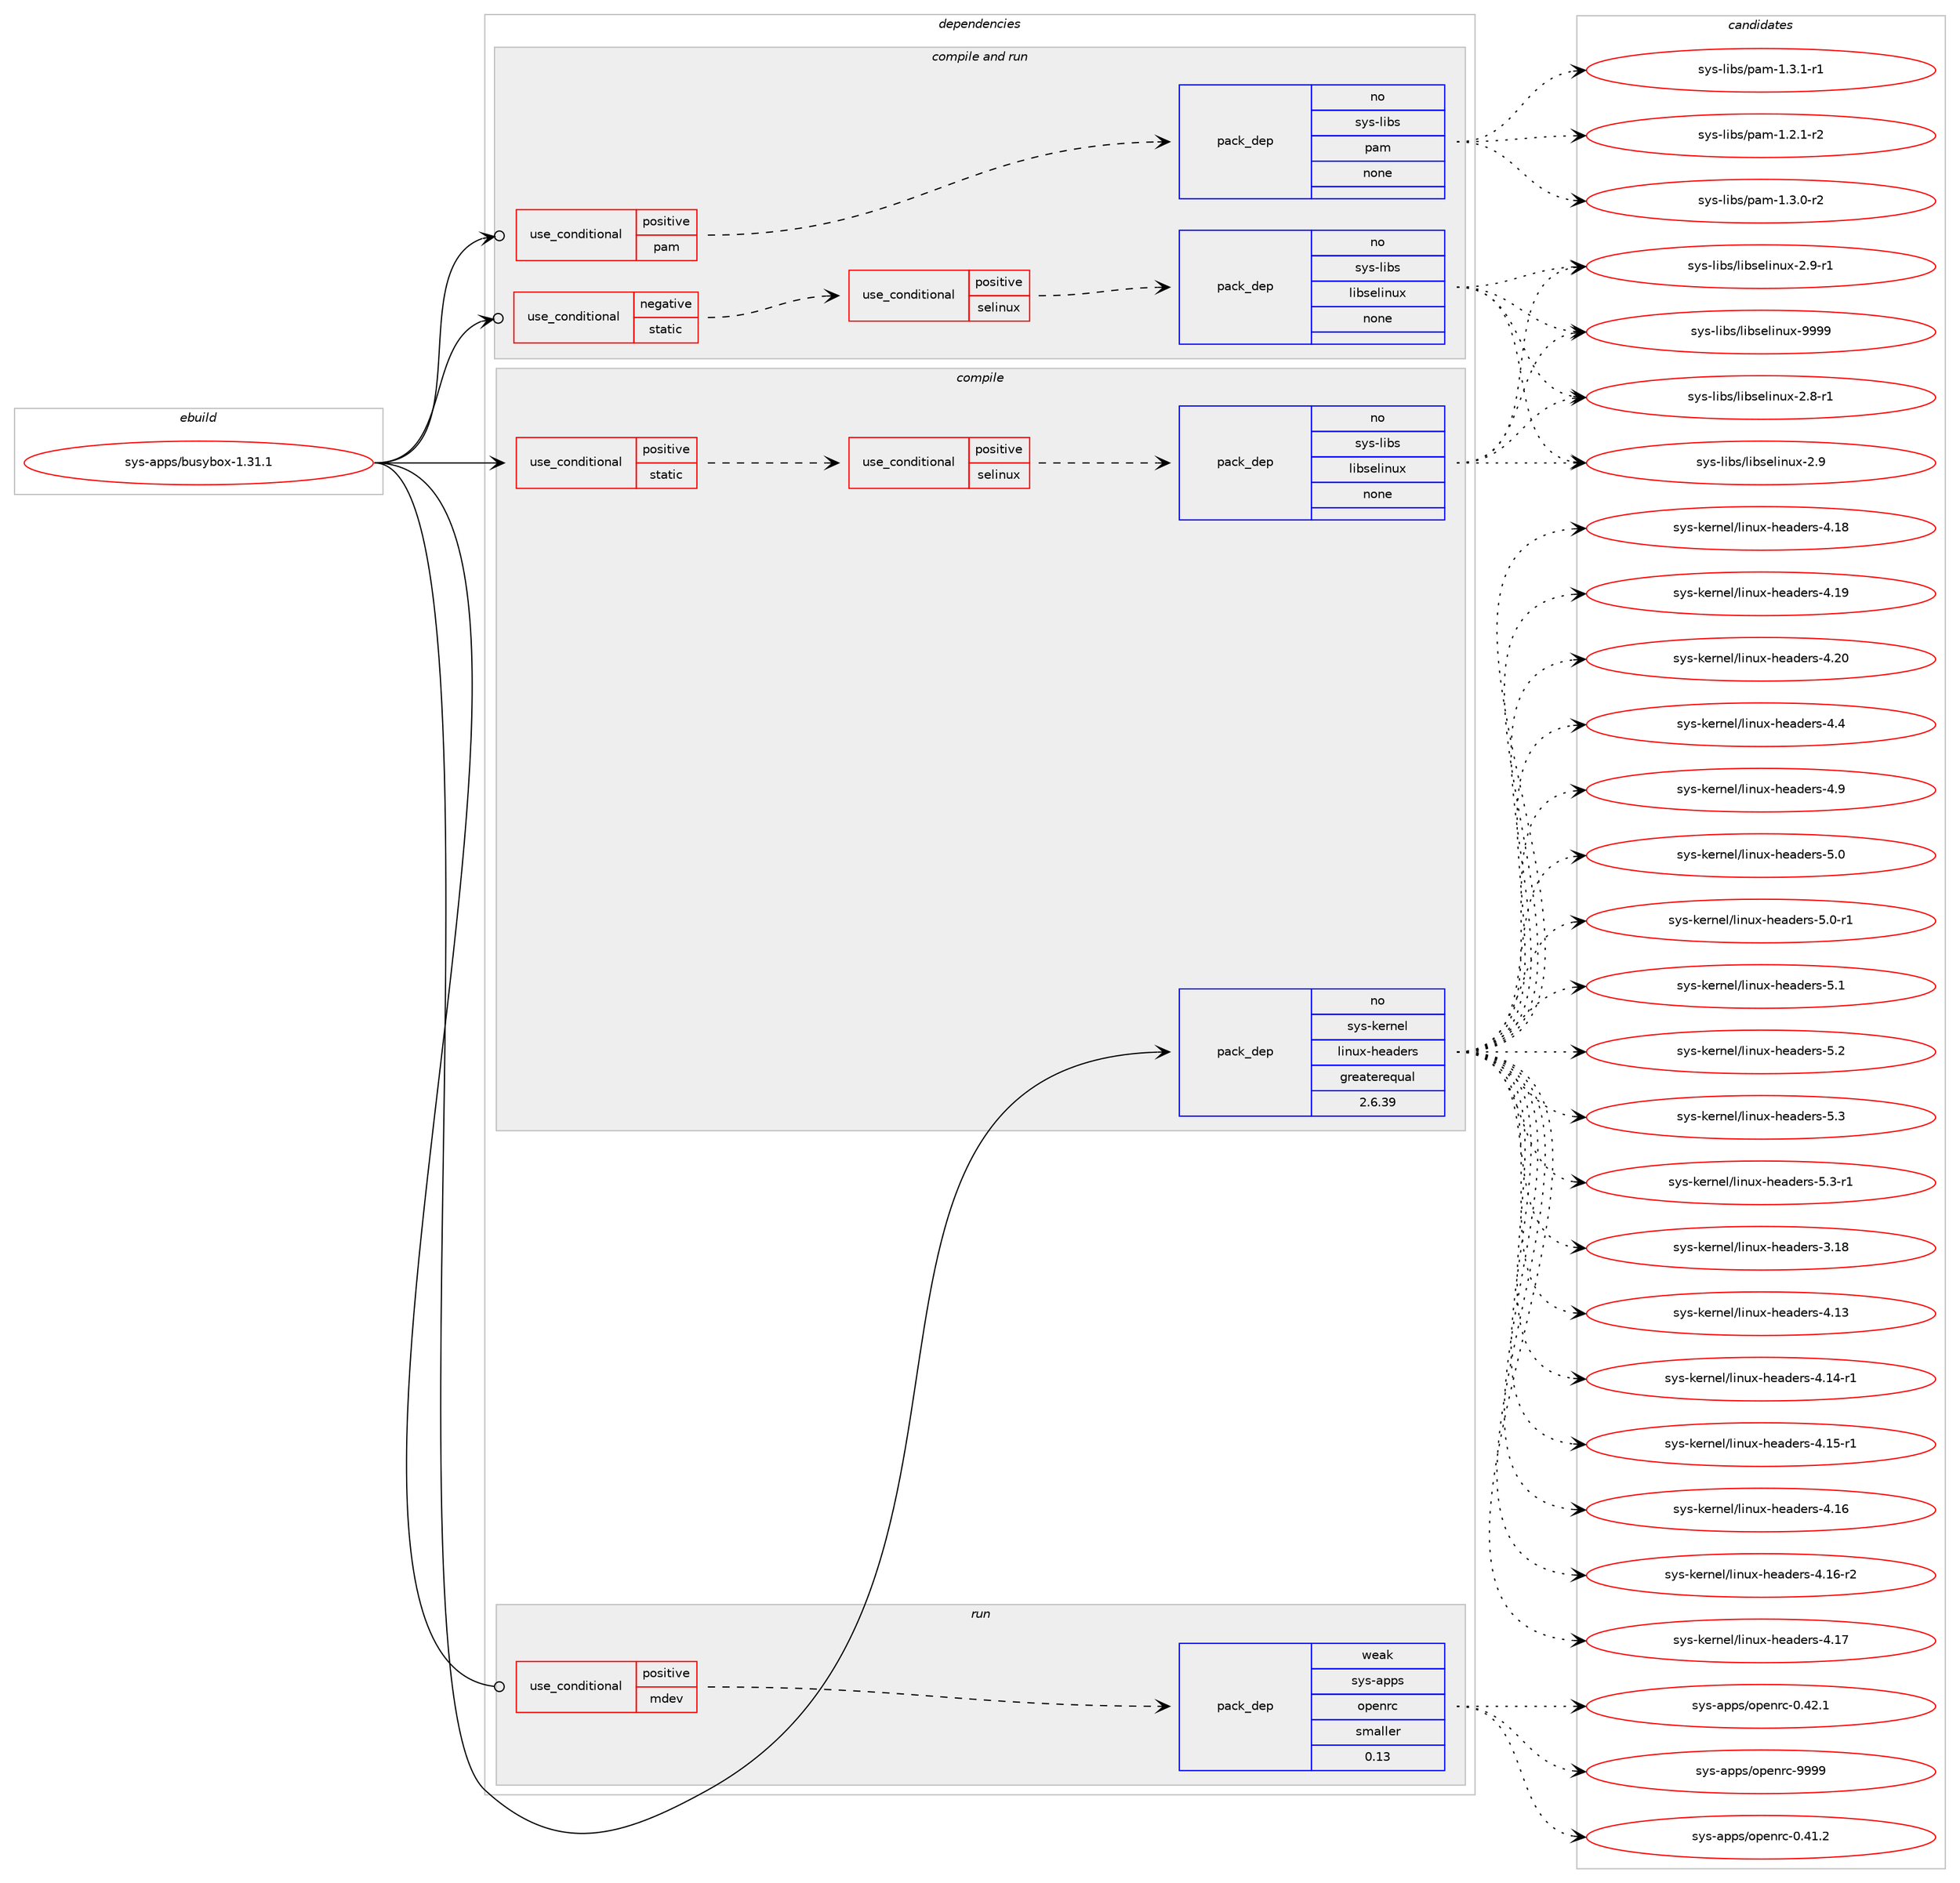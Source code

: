 digraph prolog {

# *************
# Graph options
# *************

newrank=true;
concentrate=true;
compound=true;
graph [rankdir=LR,fontname=Helvetica,fontsize=10,ranksep=1.5];#, ranksep=2.5, nodesep=0.2];
edge  [arrowhead=vee];
node  [fontname=Helvetica,fontsize=10];

# **********
# The ebuild
# **********

subgraph cluster_leftcol {
color=gray;
rank=same;
label=<<i>ebuild</i>>;
id [label="sys-apps/busybox-1.31.1", color=red, width=4, href="../sys-apps/busybox-1.31.1.svg"];
}

# ****************
# The dependencies
# ****************

subgraph cluster_midcol {
color=gray;
label=<<i>dependencies</i>>;
subgraph cluster_compile {
fillcolor="#eeeeee";
style=filled;
label=<<i>compile</i>>;
subgraph cond210289 {
dependency873782 [label=<<TABLE BORDER="0" CELLBORDER="1" CELLSPACING="0" CELLPADDING="4"><TR><TD ROWSPAN="3" CELLPADDING="10">use_conditional</TD></TR><TR><TD>positive</TD></TR><TR><TD>static</TD></TR></TABLE>>, shape=none, color=red];
subgraph cond210290 {
dependency873783 [label=<<TABLE BORDER="0" CELLBORDER="1" CELLSPACING="0" CELLPADDING="4"><TR><TD ROWSPAN="3" CELLPADDING="10">use_conditional</TD></TR><TR><TD>positive</TD></TR><TR><TD>selinux</TD></TR></TABLE>>, shape=none, color=red];
subgraph pack648184 {
dependency873784 [label=<<TABLE BORDER="0" CELLBORDER="1" CELLSPACING="0" CELLPADDING="4" WIDTH="220"><TR><TD ROWSPAN="6" CELLPADDING="30">pack_dep</TD></TR><TR><TD WIDTH="110">no</TD></TR><TR><TD>sys-libs</TD></TR><TR><TD>libselinux</TD></TR><TR><TD>none</TD></TR><TR><TD></TD></TR></TABLE>>, shape=none, color=blue];
}
dependency873783:e -> dependency873784:w [weight=20,style="dashed",arrowhead="vee"];
}
dependency873782:e -> dependency873783:w [weight=20,style="dashed",arrowhead="vee"];
}
id:e -> dependency873782:w [weight=20,style="solid",arrowhead="vee"];
subgraph pack648185 {
dependency873785 [label=<<TABLE BORDER="0" CELLBORDER="1" CELLSPACING="0" CELLPADDING="4" WIDTH="220"><TR><TD ROWSPAN="6" CELLPADDING="30">pack_dep</TD></TR><TR><TD WIDTH="110">no</TD></TR><TR><TD>sys-kernel</TD></TR><TR><TD>linux-headers</TD></TR><TR><TD>greaterequal</TD></TR><TR><TD>2.6.39</TD></TR></TABLE>>, shape=none, color=blue];
}
id:e -> dependency873785:w [weight=20,style="solid",arrowhead="vee"];
}
subgraph cluster_compileandrun {
fillcolor="#eeeeee";
style=filled;
label=<<i>compile and run</i>>;
subgraph cond210291 {
dependency873786 [label=<<TABLE BORDER="0" CELLBORDER="1" CELLSPACING="0" CELLPADDING="4"><TR><TD ROWSPAN="3" CELLPADDING="10">use_conditional</TD></TR><TR><TD>negative</TD></TR><TR><TD>static</TD></TR></TABLE>>, shape=none, color=red];
subgraph cond210292 {
dependency873787 [label=<<TABLE BORDER="0" CELLBORDER="1" CELLSPACING="0" CELLPADDING="4"><TR><TD ROWSPAN="3" CELLPADDING="10">use_conditional</TD></TR><TR><TD>positive</TD></TR><TR><TD>selinux</TD></TR></TABLE>>, shape=none, color=red];
subgraph pack648186 {
dependency873788 [label=<<TABLE BORDER="0" CELLBORDER="1" CELLSPACING="0" CELLPADDING="4" WIDTH="220"><TR><TD ROWSPAN="6" CELLPADDING="30">pack_dep</TD></TR><TR><TD WIDTH="110">no</TD></TR><TR><TD>sys-libs</TD></TR><TR><TD>libselinux</TD></TR><TR><TD>none</TD></TR><TR><TD></TD></TR></TABLE>>, shape=none, color=blue];
}
dependency873787:e -> dependency873788:w [weight=20,style="dashed",arrowhead="vee"];
}
dependency873786:e -> dependency873787:w [weight=20,style="dashed",arrowhead="vee"];
}
id:e -> dependency873786:w [weight=20,style="solid",arrowhead="odotvee"];
subgraph cond210293 {
dependency873789 [label=<<TABLE BORDER="0" CELLBORDER="1" CELLSPACING="0" CELLPADDING="4"><TR><TD ROWSPAN="3" CELLPADDING="10">use_conditional</TD></TR><TR><TD>positive</TD></TR><TR><TD>pam</TD></TR></TABLE>>, shape=none, color=red];
subgraph pack648187 {
dependency873790 [label=<<TABLE BORDER="0" CELLBORDER="1" CELLSPACING="0" CELLPADDING="4" WIDTH="220"><TR><TD ROWSPAN="6" CELLPADDING="30">pack_dep</TD></TR><TR><TD WIDTH="110">no</TD></TR><TR><TD>sys-libs</TD></TR><TR><TD>pam</TD></TR><TR><TD>none</TD></TR><TR><TD></TD></TR></TABLE>>, shape=none, color=blue];
}
dependency873789:e -> dependency873790:w [weight=20,style="dashed",arrowhead="vee"];
}
id:e -> dependency873789:w [weight=20,style="solid",arrowhead="odotvee"];
}
subgraph cluster_run {
fillcolor="#eeeeee";
style=filled;
label=<<i>run</i>>;
subgraph cond210294 {
dependency873791 [label=<<TABLE BORDER="0" CELLBORDER="1" CELLSPACING="0" CELLPADDING="4"><TR><TD ROWSPAN="3" CELLPADDING="10">use_conditional</TD></TR><TR><TD>positive</TD></TR><TR><TD>mdev</TD></TR></TABLE>>, shape=none, color=red];
subgraph pack648188 {
dependency873792 [label=<<TABLE BORDER="0" CELLBORDER="1" CELLSPACING="0" CELLPADDING="4" WIDTH="220"><TR><TD ROWSPAN="6" CELLPADDING="30">pack_dep</TD></TR><TR><TD WIDTH="110">weak</TD></TR><TR><TD>sys-apps</TD></TR><TR><TD>openrc</TD></TR><TR><TD>smaller</TD></TR><TR><TD>0.13</TD></TR></TABLE>>, shape=none, color=blue];
}
dependency873791:e -> dependency873792:w [weight=20,style="dashed",arrowhead="vee"];
}
id:e -> dependency873791:w [weight=20,style="solid",arrowhead="odot"];
}
}

# **************
# The candidates
# **************

subgraph cluster_choices {
rank=same;
color=gray;
label=<<i>candidates</i>>;

subgraph choice648184 {
color=black;
nodesep=1;
choice11512111545108105981154710810598115101108105110117120455046564511449 [label="sys-libs/libselinux-2.8-r1", color=red, width=4,href="../sys-libs/libselinux-2.8-r1.svg"];
choice1151211154510810598115471081059811510110810511011712045504657 [label="sys-libs/libselinux-2.9", color=red, width=4,href="../sys-libs/libselinux-2.9.svg"];
choice11512111545108105981154710810598115101108105110117120455046574511449 [label="sys-libs/libselinux-2.9-r1", color=red, width=4,href="../sys-libs/libselinux-2.9-r1.svg"];
choice115121115451081059811547108105981151011081051101171204557575757 [label="sys-libs/libselinux-9999", color=red, width=4,href="../sys-libs/libselinux-9999.svg"];
dependency873784:e -> choice11512111545108105981154710810598115101108105110117120455046564511449:w [style=dotted,weight="100"];
dependency873784:e -> choice1151211154510810598115471081059811510110810511011712045504657:w [style=dotted,weight="100"];
dependency873784:e -> choice11512111545108105981154710810598115101108105110117120455046574511449:w [style=dotted,weight="100"];
dependency873784:e -> choice115121115451081059811547108105981151011081051101171204557575757:w [style=dotted,weight="100"];
}
subgraph choice648185 {
color=black;
nodesep=1;
choice115121115451071011141101011084710810511011712045104101971001011141154551464956 [label="sys-kernel/linux-headers-3.18", color=red, width=4,href="../sys-kernel/linux-headers-3.18.svg"];
choice115121115451071011141101011084710810511011712045104101971001011141154552464951 [label="sys-kernel/linux-headers-4.13", color=red, width=4,href="../sys-kernel/linux-headers-4.13.svg"];
choice1151211154510710111411010110847108105110117120451041019710010111411545524649524511449 [label="sys-kernel/linux-headers-4.14-r1", color=red, width=4,href="../sys-kernel/linux-headers-4.14-r1.svg"];
choice1151211154510710111411010110847108105110117120451041019710010111411545524649534511449 [label="sys-kernel/linux-headers-4.15-r1", color=red, width=4,href="../sys-kernel/linux-headers-4.15-r1.svg"];
choice115121115451071011141101011084710810511011712045104101971001011141154552464954 [label="sys-kernel/linux-headers-4.16", color=red, width=4,href="../sys-kernel/linux-headers-4.16.svg"];
choice1151211154510710111411010110847108105110117120451041019710010111411545524649544511450 [label="sys-kernel/linux-headers-4.16-r2", color=red, width=4,href="../sys-kernel/linux-headers-4.16-r2.svg"];
choice115121115451071011141101011084710810511011712045104101971001011141154552464955 [label="sys-kernel/linux-headers-4.17", color=red, width=4,href="../sys-kernel/linux-headers-4.17.svg"];
choice115121115451071011141101011084710810511011712045104101971001011141154552464956 [label="sys-kernel/linux-headers-4.18", color=red, width=4,href="../sys-kernel/linux-headers-4.18.svg"];
choice115121115451071011141101011084710810511011712045104101971001011141154552464957 [label="sys-kernel/linux-headers-4.19", color=red, width=4,href="../sys-kernel/linux-headers-4.19.svg"];
choice115121115451071011141101011084710810511011712045104101971001011141154552465048 [label="sys-kernel/linux-headers-4.20", color=red, width=4,href="../sys-kernel/linux-headers-4.20.svg"];
choice1151211154510710111411010110847108105110117120451041019710010111411545524652 [label="sys-kernel/linux-headers-4.4", color=red, width=4,href="../sys-kernel/linux-headers-4.4.svg"];
choice1151211154510710111411010110847108105110117120451041019710010111411545524657 [label="sys-kernel/linux-headers-4.9", color=red, width=4,href="../sys-kernel/linux-headers-4.9.svg"];
choice1151211154510710111411010110847108105110117120451041019710010111411545534648 [label="sys-kernel/linux-headers-5.0", color=red, width=4,href="../sys-kernel/linux-headers-5.0.svg"];
choice11512111545107101114110101108471081051101171204510410197100101114115455346484511449 [label="sys-kernel/linux-headers-5.0-r1", color=red, width=4,href="../sys-kernel/linux-headers-5.0-r1.svg"];
choice1151211154510710111411010110847108105110117120451041019710010111411545534649 [label="sys-kernel/linux-headers-5.1", color=red, width=4,href="../sys-kernel/linux-headers-5.1.svg"];
choice1151211154510710111411010110847108105110117120451041019710010111411545534650 [label="sys-kernel/linux-headers-5.2", color=red, width=4,href="../sys-kernel/linux-headers-5.2.svg"];
choice1151211154510710111411010110847108105110117120451041019710010111411545534651 [label="sys-kernel/linux-headers-5.3", color=red, width=4,href="../sys-kernel/linux-headers-5.3.svg"];
choice11512111545107101114110101108471081051101171204510410197100101114115455346514511449 [label="sys-kernel/linux-headers-5.3-r1", color=red, width=4,href="../sys-kernel/linux-headers-5.3-r1.svg"];
dependency873785:e -> choice115121115451071011141101011084710810511011712045104101971001011141154551464956:w [style=dotted,weight="100"];
dependency873785:e -> choice115121115451071011141101011084710810511011712045104101971001011141154552464951:w [style=dotted,weight="100"];
dependency873785:e -> choice1151211154510710111411010110847108105110117120451041019710010111411545524649524511449:w [style=dotted,weight="100"];
dependency873785:e -> choice1151211154510710111411010110847108105110117120451041019710010111411545524649534511449:w [style=dotted,weight="100"];
dependency873785:e -> choice115121115451071011141101011084710810511011712045104101971001011141154552464954:w [style=dotted,weight="100"];
dependency873785:e -> choice1151211154510710111411010110847108105110117120451041019710010111411545524649544511450:w [style=dotted,weight="100"];
dependency873785:e -> choice115121115451071011141101011084710810511011712045104101971001011141154552464955:w [style=dotted,weight="100"];
dependency873785:e -> choice115121115451071011141101011084710810511011712045104101971001011141154552464956:w [style=dotted,weight="100"];
dependency873785:e -> choice115121115451071011141101011084710810511011712045104101971001011141154552464957:w [style=dotted,weight="100"];
dependency873785:e -> choice115121115451071011141101011084710810511011712045104101971001011141154552465048:w [style=dotted,weight="100"];
dependency873785:e -> choice1151211154510710111411010110847108105110117120451041019710010111411545524652:w [style=dotted,weight="100"];
dependency873785:e -> choice1151211154510710111411010110847108105110117120451041019710010111411545524657:w [style=dotted,weight="100"];
dependency873785:e -> choice1151211154510710111411010110847108105110117120451041019710010111411545534648:w [style=dotted,weight="100"];
dependency873785:e -> choice11512111545107101114110101108471081051101171204510410197100101114115455346484511449:w [style=dotted,weight="100"];
dependency873785:e -> choice1151211154510710111411010110847108105110117120451041019710010111411545534649:w [style=dotted,weight="100"];
dependency873785:e -> choice1151211154510710111411010110847108105110117120451041019710010111411545534650:w [style=dotted,weight="100"];
dependency873785:e -> choice1151211154510710111411010110847108105110117120451041019710010111411545534651:w [style=dotted,weight="100"];
dependency873785:e -> choice11512111545107101114110101108471081051101171204510410197100101114115455346514511449:w [style=dotted,weight="100"];
}
subgraph choice648186 {
color=black;
nodesep=1;
choice11512111545108105981154710810598115101108105110117120455046564511449 [label="sys-libs/libselinux-2.8-r1", color=red, width=4,href="../sys-libs/libselinux-2.8-r1.svg"];
choice1151211154510810598115471081059811510110810511011712045504657 [label="sys-libs/libselinux-2.9", color=red, width=4,href="../sys-libs/libselinux-2.9.svg"];
choice11512111545108105981154710810598115101108105110117120455046574511449 [label="sys-libs/libselinux-2.9-r1", color=red, width=4,href="../sys-libs/libselinux-2.9-r1.svg"];
choice115121115451081059811547108105981151011081051101171204557575757 [label="sys-libs/libselinux-9999", color=red, width=4,href="../sys-libs/libselinux-9999.svg"];
dependency873788:e -> choice11512111545108105981154710810598115101108105110117120455046564511449:w [style=dotted,weight="100"];
dependency873788:e -> choice1151211154510810598115471081059811510110810511011712045504657:w [style=dotted,weight="100"];
dependency873788:e -> choice11512111545108105981154710810598115101108105110117120455046574511449:w [style=dotted,weight="100"];
dependency873788:e -> choice115121115451081059811547108105981151011081051101171204557575757:w [style=dotted,weight="100"];
}
subgraph choice648187 {
color=black;
nodesep=1;
choice115121115451081059811547112971094549465046494511450 [label="sys-libs/pam-1.2.1-r2", color=red, width=4,href="../sys-libs/pam-1.2.1-r2.svg"];
choice115121115451081059811547112971094549465146484511450 [label="sys-libs/pam-1.3.0-r2", color=red, width=4,href="../sys-libs/pam-1.3.0-r2.svg"];
choice115121115451081059811547112971094549465146494511449 [label="sys-libs/pam-1.3.1-r1", color=red, width=4,href="../sys-libs/pam-1.3.1-r1.svg"];
dependency873790:e -> choice115121115451081059811547112971094549465046494511450:w [style=dotted,weight="100"];
dependency873790:e -> choice115121115451081059811547112971094549465146484511450:w [style=dotted,weight="100"];
dependency873790:e -> choice115121115451081059811547112971094549465146494511449:w [style=dotted,weight="100"];
}
subgraph choice648188 {
color=black;
nodesep=1;
choice1151211154597112112115471111121011101149945484652494650 [label="sys-apps/openrc-0.41.2", color=red, width=4,href="../sys-apps/openrc-0.41.2.svg"];
choice1151211154597112112115471111121011101149945484652504649 [label="sys-apps/openrc-0.42.1", color=red, width=4,href="../sys-apps/openrc-0.42.1.svg"];
choice115121115459711211211547111112101110114994557575757 [label="sys-apps/openrc-9999", color=red, width=4,href="../sys-apps/openrc-9999.svg"];
dependency873792:e -> choice1151211154597112112115471111121011101149945484652494650:w [style=dotted,weight="100"];
dependency873792:e -> choice1151211154597112112115471111121011101149945484652504649:w [style=dotted,weight="100"];
dependency873792:e -> choice115121115459711211211547111112101110114994557575757:w [style=dotted,weight="100"];
}
}

}
